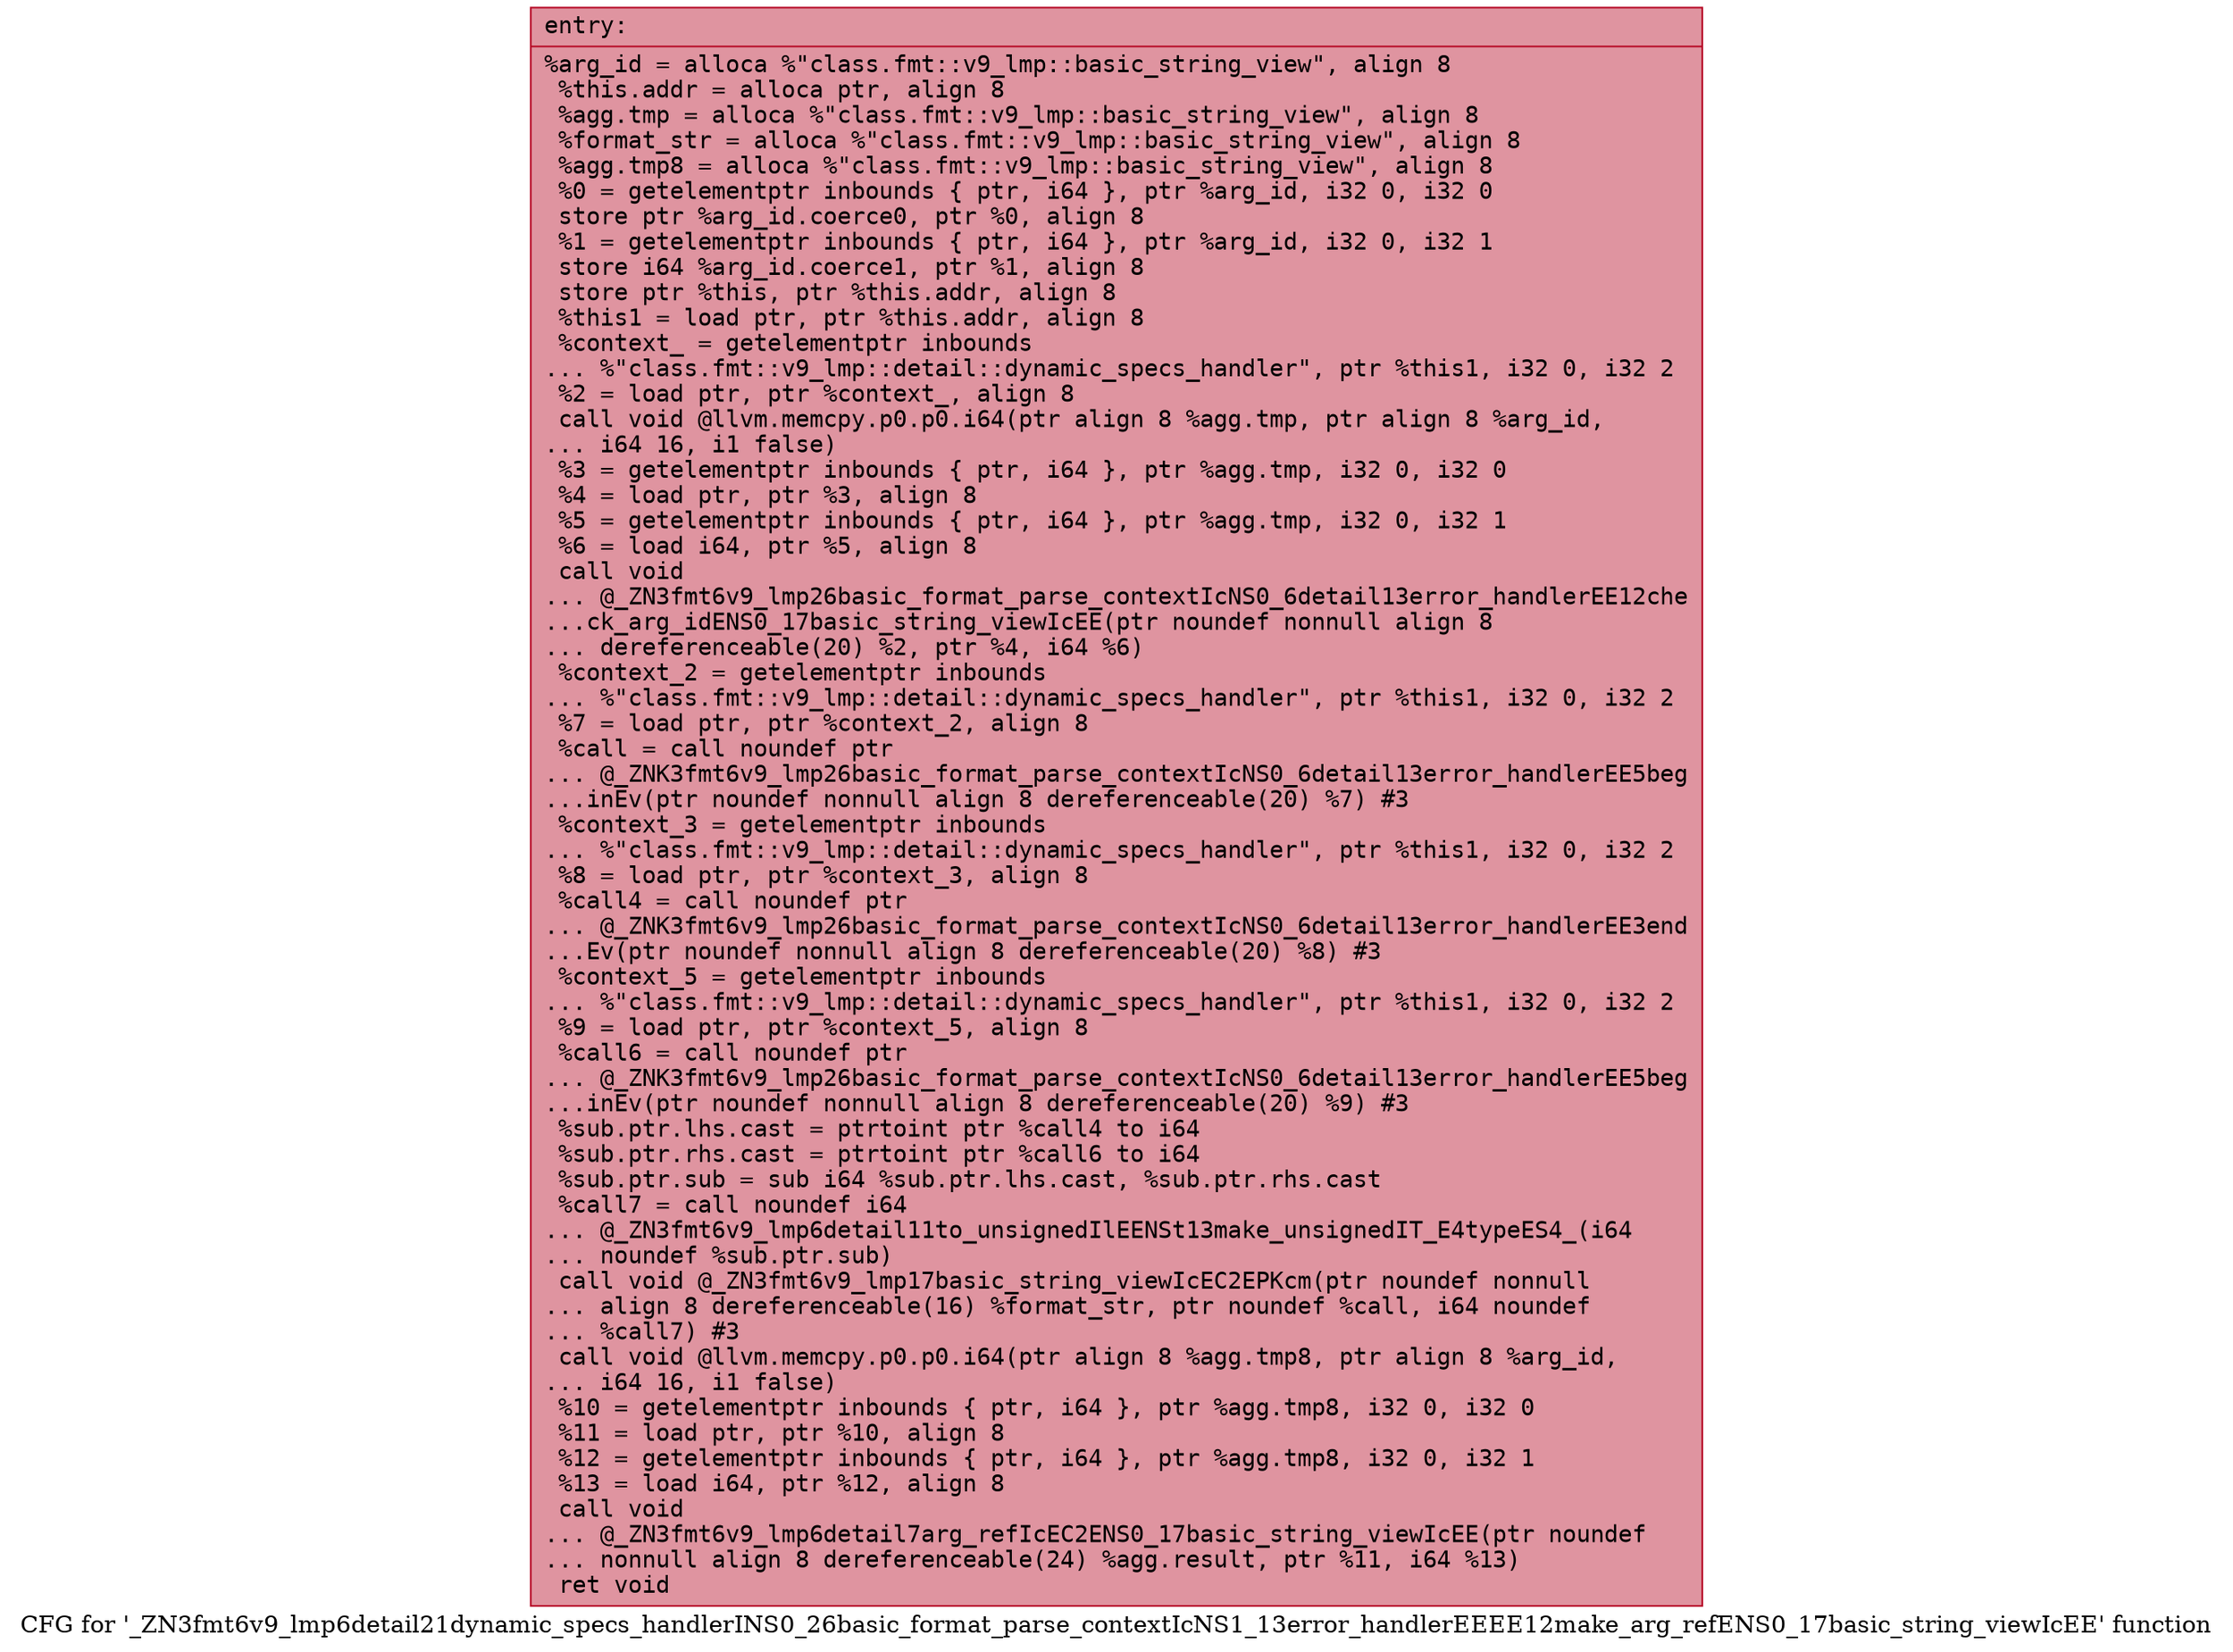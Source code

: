 digraph "CFG for '_ZN3fmt6v9_lmp6detail21dynamic_specs_handlerINS0_26basic_format_parse_contextIcNS1_13error_handlerEEEE12make_arg_refENS0_17basic_string_viewIcEE' function" {
	label="CFG for '_ZN3fmt6v9_lmp6detail21dynamic_specs_handlerINS0_26basic_format_parse_contextIcNS1_13error_handlerEEEE12make_arg_refENS0_17basic_string_viewIcEE' function";

	Node0x556bfead7ec0 [shape=record,color="#b70d28ff", style=filled, fillcolor="#b70d2870" fontname="Courier",label="{entry:\l|  %arg_id = alloca %\"class.fmt::v9_lmp::basic_string_view\", align 8\l  %this.addr = alloca ptr, align 8\l  %agg.tmp = alloca %\"class.fmt::v9_lmp::basic_string_view\", align 8\l  %format_str = alloca %\"class.fmt::v9_lmp::basic_string_view\", align 8\l  %agg.tmp8 = alloca %\"class.fmt::v9_lmp::basic_string_view\", align 8\l  %0 = getelementptr inbounds \{ ptr, i64 \}, ptr %arg_id, i32 0, i32 0\l  store ptr %arg_id.coerce0, ptr %0, align 8\l  %1 = getelementptr inbounds \{ ptr, i64 \}, ptr %arg_id, i32 0, i32 1\l  store i64 %arg_id.coerce1, ptr %1, align 8\l  store ptr %this, ptr %this.addr, align 8\l  %this1 = load ptr, ptr %this.addr, align 8\l  %context_ = getelementptr inbounds\l... %\"class.fmt::v9_lmp::detail::dynamic_specs_handler\", ptr %this1, i32 0, i32 2\l  %2 = load ptr, ptr %context_, align 8\l  call void @llvm.memcpy.p0.p0.i64(ptr align 8 %agg.tmp, ptr align 8 %arg_id,\l... i64 16, i1 false)\l  %3 = getelementptr inbounds \{ ptr, i64 \}, ptr %agg.tmp, i32 0, i32 0\l  %4 = load ptr, ptr %3, align 8\l  %5 = getelementptr inbounds \{ ptr, i64 \}, ptr %agg.tmp, i32 0, i32 1\l  %6 = load i64, ptr %5, align 8\l  call void\l... @_ZN3fmt6v9_lmp26basic_format_parse_contextIcNS0_6detail13error_handlerEE12che\l...ck_arg_idENS0_17basic_string_viewIcEE(ptr noundef nonnull align 8\l... dereferenceable(20) %2, ptr %4, i64 %6)\l  %context_2 = getelementptr inbounds\l... %\"class.fmt::v9_lmp::detail::dynamic_specs_handler\", ptr %this1, i32 0, i32 2\l  %7 = load ptr, ptr %context_2, align 8\l  %call = call noundef ptr\l... @_ZNK3fmt6v9_lmp26basic_format_parse_contextIcNS0_6detail13error_handlerEE5beg\l...inEv(ptr noundef nonnull align 8 dereferenceable(20) %7) #3\l  %context_3 = getelementptr inbounds\l... %\"class.fmt::v9_lmp::detail::dynamic_specs_handler\", ptr %this1, i32 0, i32 2\l  %8 = load ptr, ptr %context_3, align 8\l  %call4 = call noundef ptr\l... @_ZNK3fmt6v9_lmp26basic_format_parse_contextIcNS0_6detail13error_handlerEE3end\l...Ev(ptr noundef nonnull align 8 dereferenceable(20) %8) #3\l  %context_5 = getelementptr inbounds\l... %\"class.fmt::v9_lmp::detail::dynamic_specs_handler\", ptr %this1, i32 0, i32 2\l  %9 = load ptr, ptr %context_5, align 8\l  %call6 = call noundef ptr\l... @_ZNK3fmt6v9_lmp26basic_format_parse_contextIcNS0_6detail13error_handlerEE5beg\l...inEv(ptr noundef nonnull align 8 dereferenceable(20) %9) #3\l  %sub.ptr.lhs.cast = ptrtoint ptr %call4 to i64\l  %sub.ptr.rhs.cast = ptrtoint ptr %call6 to i64\l  %sub.ptr.sub = sub i64 %sub.ptr.lhs.cast, %sub.ptr.rhs.cast\l  %call7 = call noundef i64\l... @_ZN3fmt6v9_lmp6detail11to_unsignedIlEENSt13make_unsignedIT_E4typeES4_(i64\l... noundef %sub.ptr.sub)\l  call void @_ZN3fmt6v9_lmp17basic_string_viewIcEC2EPKcm(ptr noundef nonnull\l... align 8 dereferenceable(16) %format_str, ptr noundef %call, i64 noundef\l... %call7) #3\l  call void @llvm.memcpy.p0.p0.i64(ptr align 8 %agg.tmp8, ptr align 8 %arg_id,\l... i64 16, i1 false)\l  %10 = getelementptr inbounds \{ ptr, i64 \}, ptr %agg.tmp8, i32 0, i32 0\l  %11 = load ptr, ptr %10, align 8\l  %12 = getelementptr inbounds \{ ptr, i64 \}, ptr %agg.tmp8, i32 0, i32 1\l  %13 = load i64, ptr %12, align 8\l  call void\l... @_ZN3fmt6v9_lmp6detail7arg_refIcEC2ENS0_17basic_string_viewIcEE(ptr noundef\l... nonnull align 8 dereferenceable(24) %agg.result, ptr %11, i64 %13)\l  ret void\l}"];
}
